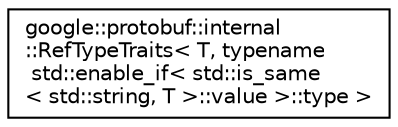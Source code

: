 digraph "类继承关系图"
{
 // LATEX_PDF_SIZE
  edge [fontname="Helvetica",fontsize="10",labelfontname="Helvetica",labelfontsize="10"];
  node [fontname="Helvetica",fontsize="10",shape=record];
  rankdir="LR";
  Node0 [label="google::protobuf::internal\l::RefTypeTraits\< T, typename\l std::enable_if\< std::is_same\l\< std::string, T \>::value \>::type \>",height=0.2,width=0.4,color="black", fillcolor="white", style="filled",URL="$structgoogle_1_1protobuf_1_1internal_1_1RefTypeTraits_3_01T_00_01typename_01std_1_1enable__if_3_90eb1404b3a79aae0d16c7024a783256.html",tooltip=" "];
}
